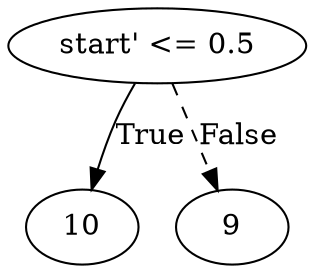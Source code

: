 digraph {
0 [label="start' <= 0.5"];
1 [label="10"];
0 -> 1 [label="True"];
2 [label="9"];
0 -> 2 [style="dashed", label="False"];

}